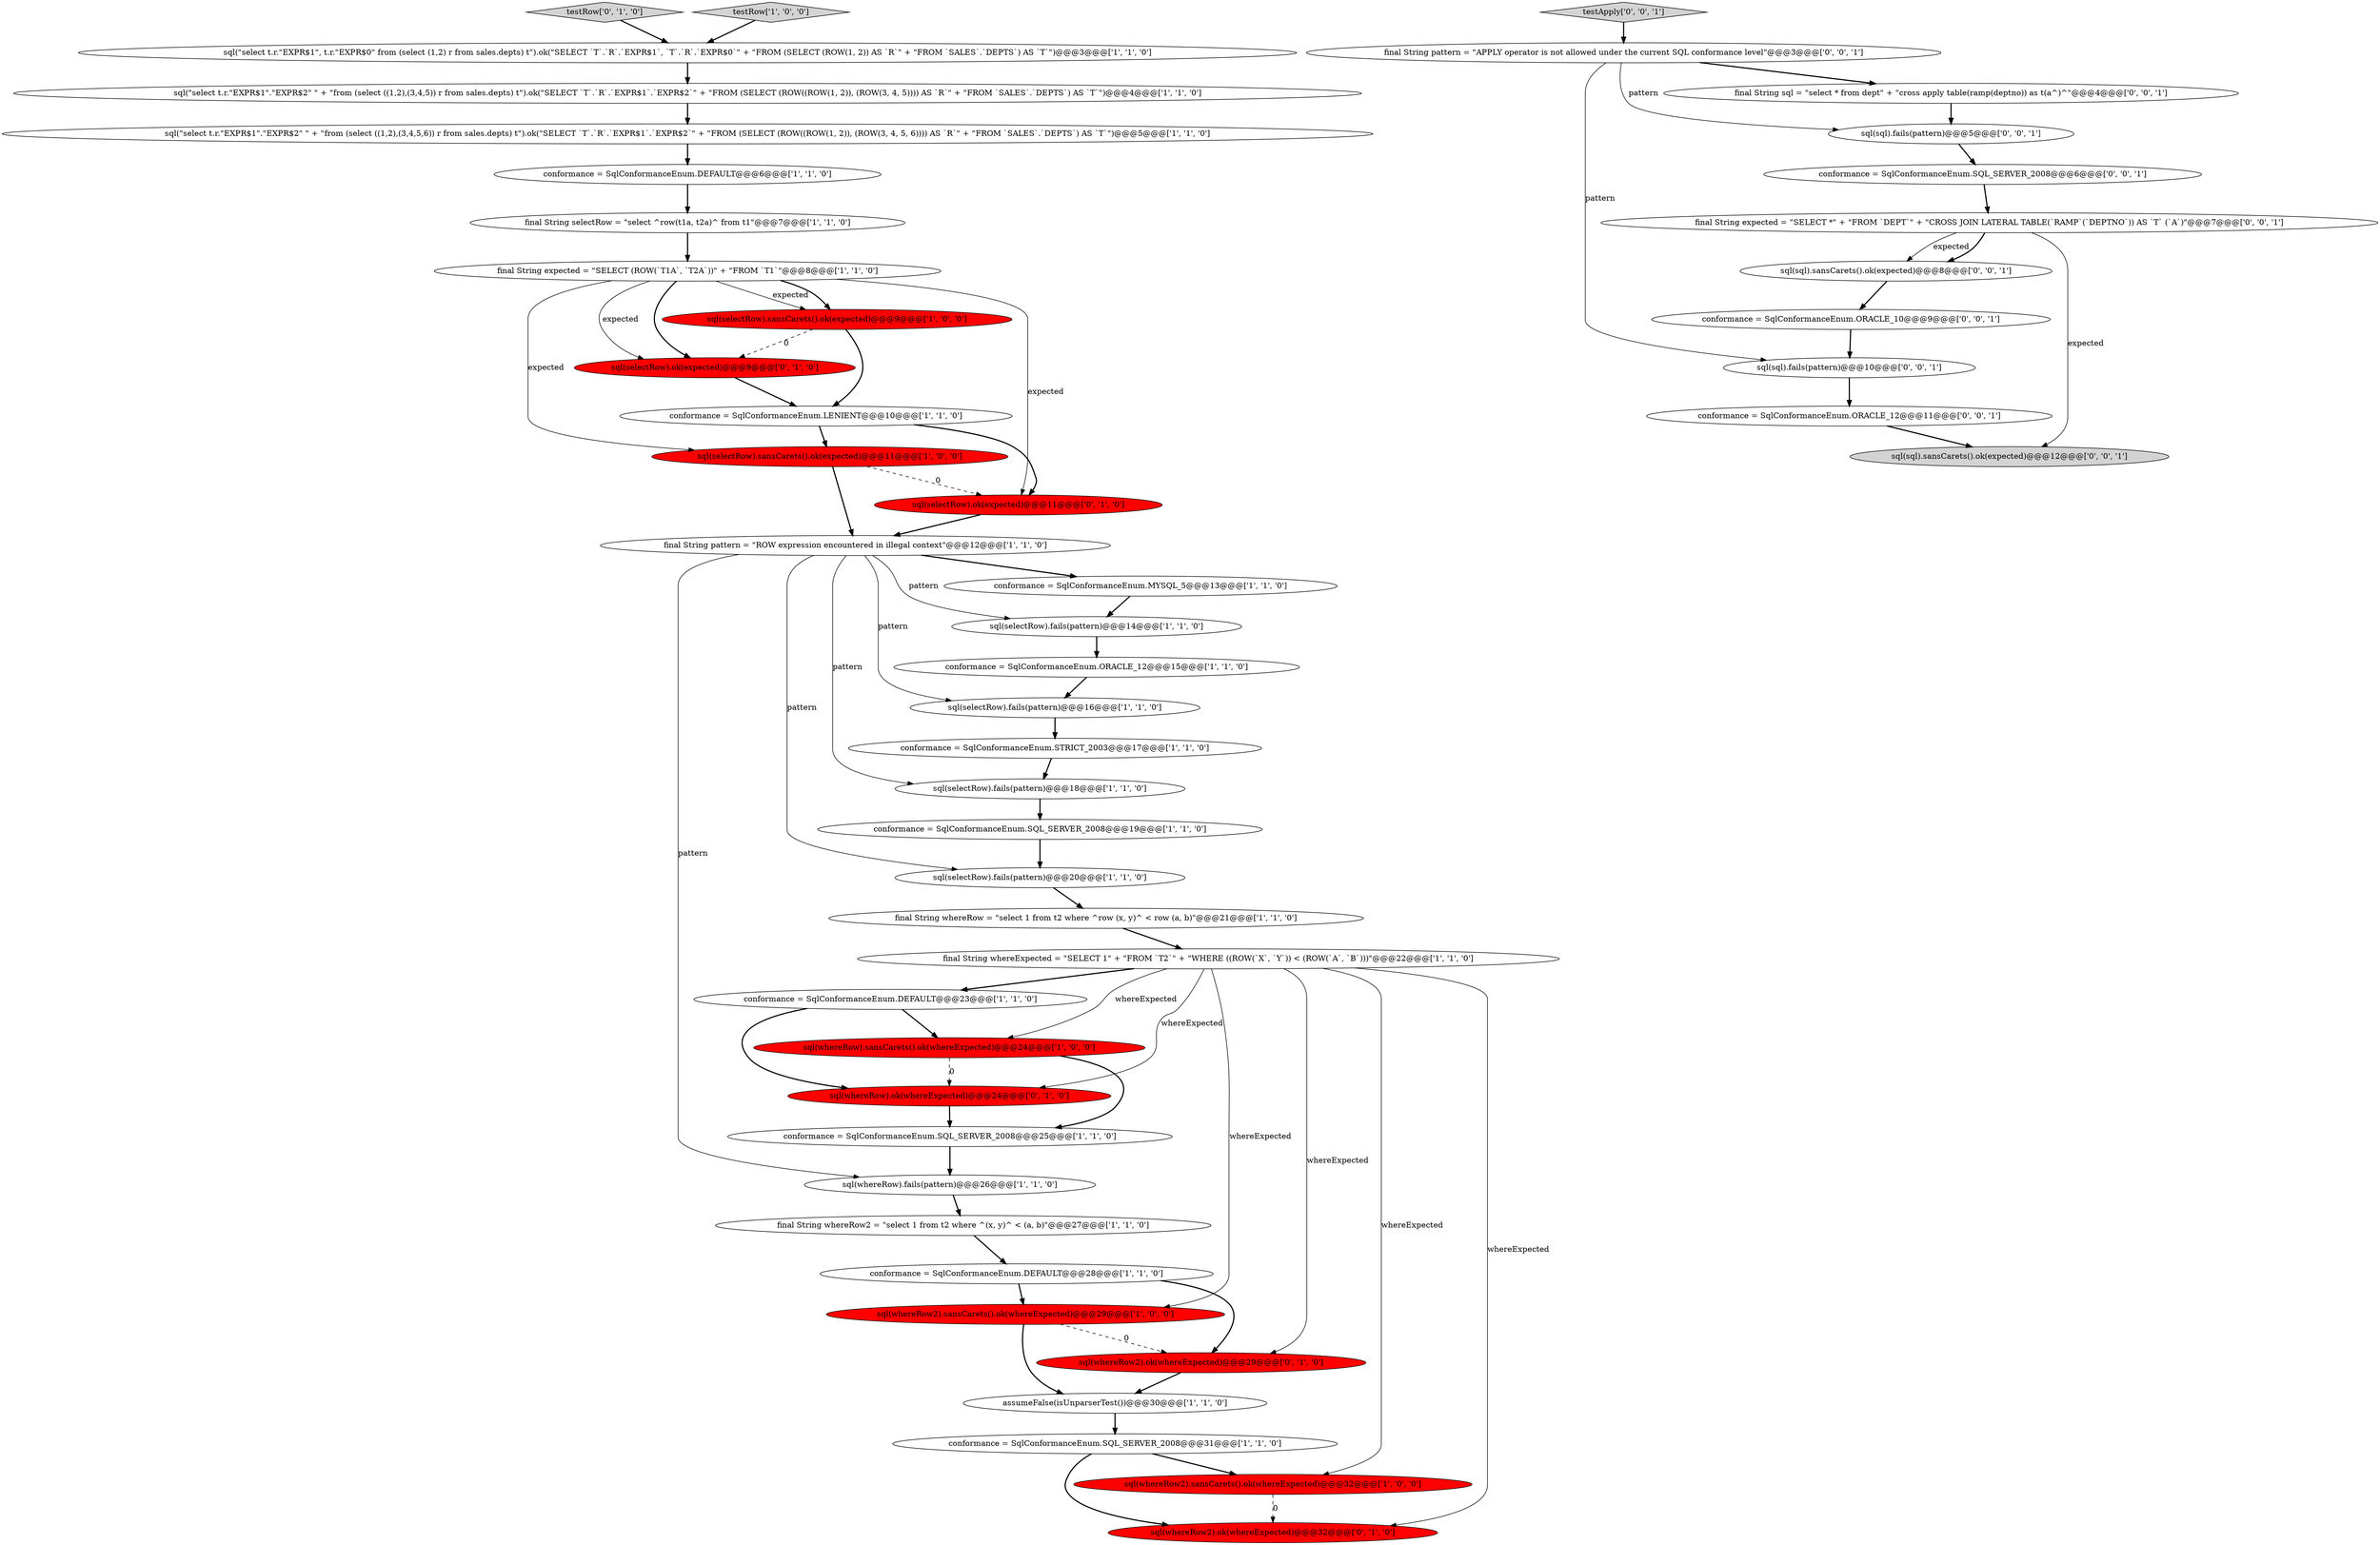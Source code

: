 digraph {
29 [style = filled, label = "sql(selectRow).fails(pattern)@@@18@@@['1', '1', '0']", fillcolor = white, shape = ellipse image = "AAA0AAABBB1BBB"];
36 [style = filled, label = "testRow['0', '1', '0']", fillcolor = lightgray, shape = diamond image = "AAA0AAABBB2BBB"];
40 [style = filled, label = "sql(sql).sansCarets().ok(expected)@@@12@@@['0', '0', '1']", fillcolor = lightgray, shape = ellipse image = "AAA0AAABBB3BBB"];
11 [style = filled, label = "conformance = SqlConformanceEnum.DEFAULT@@@28@@@['1', '1', '0']", fillcolor = white, shape = ellipse image = "AAA0AAABBB1BBB"];
27 [style = filled, label = "conformance = SqlConformanceEnum.SQL_SERVER_2008@@@31@@@['1', '1', '0']", fillcolor = white, shape = ellipse image = "AAA0AAABBB1BBB"];
13 [style = filled, label = "final String pattern = \"ROW expression encountered in illegal context\"@@@12@@@['1', '1', '0']", fillcolor = white, shape = ellipse image = "AAA0AAABBB1BBB"];
14 [style = filled, label = "assumeFalse(isUnparserTest())@@@30@@@['1', '1', '0']", fillcolor = white, shape = ellipse image = "AAA0AAABBB1BBB"];
8 [style = filled, label = "sql(selectRow).sansCarets().ok(expected)@@@11@@@['1', '0', '0']", fillcolor = red, shape = ellipse image = "AAA1AAABBB1BBB"];
35 [style = filled, label = "sql(selectRow).ok(expected)@@@9@@@['0', '1', '0']", fillcolor = red, shape = ellipse image = "AAA1AAABBB2BBB"];
6 [style = filled, label = "conformance = SqlConformanceEnum.DEFAULT@@@6@@@['1', '1', '0']", fillcolor = white, shape = ellipse image = "AAA0AAABBB1BBB"];
17 [style = filled, label = "final String expected = \"SELECT (ROW(`T1A`, `T2A`))\" + \"FROM `T1`\"@@@8@@@['1', '1', '0']", fillcolor = white, shape = ellipse image = "AAA0AAABBB1BBB"];
10 [style = filled, label = "sql(\"select t.r.\"EXPR$1\".\"EXPR$2\" \" + \"from (select ((1,2),(3,4,5,6)) r from sales.depts) t\").ok(\"SELECT `T`.`R`.`EXPR$1`.`EXPR$2`\" + \"FROM (SELECT (ROW((ROW(1, 2)), (ROW(3, 4, 5, 6)))) AS `R`\" + \"FROM `SALES`.`DEPTS`) AS `T`\")@@@5@@@['1', '1', '0']", fillcolor = white, shape = ellipse image = "AAA0AAABBB1BBB"];
43 [style = filled, label = "testApply['0', '0', '1']", fillcolor = lightgray, shape = diamond image = "AAA0AAABBB3BBB"];
46 [style = filled, label = "final String pattern = \"APPLY operator is not allowed under the current SQL conformance level\"@@@3@@@['0', '0', '1']", fillcolor = white, shape = ellipse image = "AAA0AAABBB3BBB"];
30 [style = filled, label = "conformance = SqlConformanceEnum.MYSQL_5@@@13@@@['1', '1', '0']", fillcolor = white, shape = ellipse image = "AAA0AAABBB1BBB"];
34 [style = filled, label = "sql(whereRow).ok(whereExpected)@@@24@@@['0', '1', '0']", fillcolor = red, shape = ellipse image = "AAA1AAABBB2BBB"];
41 [style = filled, label = "conformance = SqlConformanceEnum.ORACLE_12@@@11@@@['0', '0', '1']", fillcolor = white, shape = ellipse image = "AAA0AAABBB3BBB"];
21 [style = filled, label = "sql(selectRow).sansCarets().ok(expected)@@@9@@@['1', '0', '0']", fillcolor = red, shape = ellipse image = "AAA1AAABBB1BBB"];
20 [style = filled, label = "conformance = SqlConformanceEnum.STRICT_2003@@@17@@@['1', '1', '0']", fillcolor = white, shape = ellipse image = "AAA0AAABBB1BBB"];
25 [style = filled, label = "final String selectRow = \"select ^row(t1a, t2a)^ from t1\"@@@7@@@['1', '1', '0']", fillcolor = white, shape = ellipse image = "AAA0AAABBB1BBB"];
28 [style = filled, label = "sql(\"select t.r.\"EXPR$1\", t.r.\"EXPR$0\" from (select (1,2) r from sales.depts) t\").ok(\"SELECT `T`.`R`.`EXPR$1`, `T`.`R`.`EXPR$0`\" + \"FROM (SELECT (ROW(1, 2)) AS `R`\" + \"FROM `SALES`.`DEPTS`) AS `T`\")@@@3@@@['1', '1', '0']", fillcolor = white, shape = ellipse image = "AAA0AAABBB1BBB"];
32 [style = filled, label = "sql(whereRow2).ok(whereExpected)@@@32@@@['0', '1', '0']", fillcolor = red, shape = ellipse image = "AAA1AAABBB2BBB"];
9 [style = filled, label = "testRow['1', '0', '0']", fillcolor = lightgray, shape = diamond image = "AAA0AAABBB1BBB"];
1 [style = filled, label = "sql(whereRow).fails(pattern)@@@26@@@['1', '1', '0']", fillcolor = white, shape = ellipse image = "AAA0AAABBB1BBB"];
45 [style = filled, label = "conformance = SqlConformanceEnum.SQL_SERVER_2008@@@6@@@['0', '0', '1']", fillcolor = white, shape = ellipse image = "AAA0AAABBB3BBB"];
38 [style = filled, label = "final String sql = \"select * from dept\" + \"cross apply table(ramp(deptno)) as t(a^)^\"@@@4@@@['0', '0', '1']", fillcolor = white, shape = ellipse image = "AAA0AAABBB3BBB"];
5 [style = filled, label = "sql(whereRow2).sansCarets().ok(whereExpected)@@@29@@@['1', '0', '0']", fillcolor = red, shape = ellipse image = "AAA1AAABBB1BBB"];
24 [style = filled, label = "sql(whereRow2).sansCarets().ok(whereExpected)@@@32@@@['1', '0', '0']", fillcolor = red, shape = ellipse image = "AAA1AAABBB1BBB"];
31 [style = filled, label = "sql(whereRow2).ok(whereExpected)@@@29@@@['0', '1', '0']", fillcolor = red, shape = ellipse image = "AAA1AAABBB2BBB"];
16 [style = filled, label = "conformance = SqlConformanceEnum.SQL_SERVER_2008@@@25@@@['1', '1', '0']", fillcolor = white, shape = ellipse image = "AAA0AAABBB1BBB"];
33 [style = filled, label = "sql(selectRow).ok(expected)@@@11@@@['0', '1', '0']", fillcolor = red, shape = ellipse image = "AAA1AAABBB2BBB"];
4 [style = filled, label = "final String whereRow2 = \"select 1 from t2 where ^(x, y)^ < (a, b)\"@@@27@@@['1', '1', '0']", fillcolor = white, shape = ellipse image = "AAA0AAABBB1BBB"];
37 [style = filled, label = "sql(sql).fails(pattern)@@@10@@@['0', '0', '1']", fillcolor = white, shape = ellipse image = "AAA0AAABBB3BBB"];
18 [style = filled, label = "conformance = SqlConformanceEnum.SQL_SERVER_2008@@@19@@@['1', '1', '0']", fillcolor = white, shape = ellipse image = "AAA0AAABBB1BBB"];
12 [style = filled, label = "sql(\"select t.r.\"EXPR$1\".\"EXPR$2\" \" + \"from (select ((1,2),(3,4,5)) r from sales.depts) t\").ok(\"SELECT `T`.`R`.`EXPR$1`.`EXPR$2`\" + \"FROM (SELECT (ROW((ROW(1, 2)), (ROW(3, 4, 5)))) AS `R`\" + \"FROM `SALES`.`DEPTS`) AS `T`\")@@@4@@@['1', '1', '0']", fillcolor = white, shape = ellipse image = "AAA0AAABBB1BBB"];
26 [style = filled, label = "conformance = SqlConformanceEnum.LENIENT@@@10@@@['1', '1', '0']", fillcolor = white, shape = ellipse image = "AAA0AAABBB1BBB"];
39 [style = filled, label = "final String expected = \"SELECT *\" + \"FROM `DEPT`\" + \"CROSS JOIN LATERAL TABLE(`RAMP`(`DEPTNO`)) AS `T` (`A`)\"@@@7@@@['0', '0', '1']", fillcolor = white, shape = ellipse image = "AAA0AAABBB3BBB"];
44 [style = filled, label = "sql(sql).fails(pattern)@@@5@@@['0', '0', '1']", fillcolor = white, shape = ellipse image = "AAA0AAABBB3BBB"];
15 [style = filled, label = "conformance = SqlConformanceEnum.ORACLE_12@@@15@@@['1', '1', '0']", fillcolor = white, shape = ellipse image = "AAA0AAABBB1BBB"];
19 [style = filled, label = "sql(selectRow).fails(pattern)@@@14@@@['1', '1', '0']", fillcolor = white, shape = ellipse image = "AAA0AAABBB1BBB"];
3 [style = filled, label = "conformance = SqlConformanceEnum.DEFAULT@@@23@@@['1', '1', '0']", fillcolor = white, shape = ellipse image = "AAA0AAABBB1BBB"];
2 [style = filled, label = "sql(selectRow).fails(pattern)@@@20@@@['1', '1', '0']", fillcolor = white, shape = ellipse image = "AAA0AAABBB1BBB"];
7 [style = filled, label = "sql(whereRow).sansCarets().ok(whereExpected)@@@24@@@['1', '0', '0']", fillcolor = red, shape = ellipse image = "AAA1AAABBB1BBB"];
22 [style = filled, label = "final String whereExpected = \"SELECT 1\" + \"FROM `T2`\" + \"WHERE ((ROW(`X`, `Y`)) < (ROW(`A`, `B`)))\"@@@22@@@['1', '1', '0']", fillcolor = white, shape = ellipse image = "AAA0AAABBB1BBB"];
47 [style = filled, label = "sql(sql).sansCarets().ok(expected)@@@8@@@['0', '0', '1']", fillcolor = white, shape = ellipse image = "AAA0AAABBB3BBB"];
0 [style = filled, label = "sql(selectRow).fails(pattern)@@@16@@@['1', '1', '0']", fillcolor = white, shape = ellipse image = "AAA0AAABBB1BBB"];
23 [style = filled, label = "final String whereRow = \"select 1 from t2 where ^row (x, y)^ < row (a, b)\"@@@21@@@['1', '1', '0']", fillcolor = white, shape = ellipse image = "AAA0AAABBB1BBB"];
42 [style = filled, label = "conformance = SqlConformanceEnum.ORACLE_10@@@9@@@['0', '0', '1']", fillcolor = white, shape = ellipse image = "AAA0AAABBB3BBB"];
31->14 [style = bold, label=""];
1->4 [style = bold, label=""];
46->38 [style = bold, label=""];
27->32 [style = bold, label=""];
42->37 [style = bold, label=""];
39->40 [style = solid, label="expected"];
38->44 [style = bold, label=""];
47->42 [style = bold, label=""];
20->29 [style = bold, label=""];
22->24 [style = solid, label="whereExpected"];
8->33 [style = dashed, label="0"];
37->41 [style = bold, label=""];
13->2 [style = solid, label="pattern"];
36->28 [style = bold, label=""];
22->7 [style = solid, label="whereExpected"];
46->44 [style = solid, label="pattern"];
13->1 [style = solid, label="pattern"];
26->8 [style = bold, label=""];
22->31 [style = solid, label="whereExpected"];
39->47 [style = solid, label="expected"];
13->30 [style = bold, label=""];
5->14 [style = bold, label=""];
28->12 [style = bold, label=""];
18->2 [style = bold, label=""];
17->35 [style = solid, label="expected"];
25->17 [style = bold, label=""];
10->6 [style = bold, label=""];
33->13 [style = bold, label=""];
43->46 [style = bold, label=""];
29->18 [style = bold, label=""];
3->34 [style = bold, label=""];
24->32 [style = dashed, label="0"];
9->28 [style = bold, label=""];
22->3 [style = bold, label=""];
2->23 [style = bold, label=""];
11->31 [style = bold, label=""];
30->19 [style = bold, label=""];
21->26 [style = bold, label=""];
11->5 [style = bold, label=""];
22->32 [style = solid, label="whereExpected"];
12->10 [style = bold, label=""];
23->22 [style = bold, label=""];
17->33 [style = solid, label="expected"];
3->7 [style = bold, label=""];
16->1 [style = bold, label=""];
41->40 [style = bold, label=""];
17->21 [style = solid, label="expected"];
13->19 [style = solid, label="pattern"];
15->0 [style = bold, label=""];
34->16 [style = bold, label=""];
22->34 [style = solid, label="whereExpected"];
7->16 [style = bold, label=""];
45->39 [style = bold, label=""];
13->0 [style = solid, label="pattern"];
5->31 [style = dashed, label="0"];
0->20 [style = bold, label=""];
27->24 [style = bold, label=""];
22->5 [style = solid, label="whereExpected"];
39->47 [style = bold, label=""];
14->27 [style = bold, label=""];
17->8 [style = solid, label="expected"];
21->35 [style = dashed, label="0"];
19->15 [style = bold, label=""];
4->11 [style = bold, label=""];
44->45 [style = bold, label=""];
26->33 [style = bold, label=""];
17->21 [style = bold, label=""];
35->26 [style = bold, label=""];
13->29 [style = solid, label="pattern"];
46->37 [style = solid, label="pattern"];
7->34 [style = dashed, label="0"];
8->13 [style = bold, label=""];
6->25 [style = bold, label=""];
17->35 [style = bold, label=""];
}
